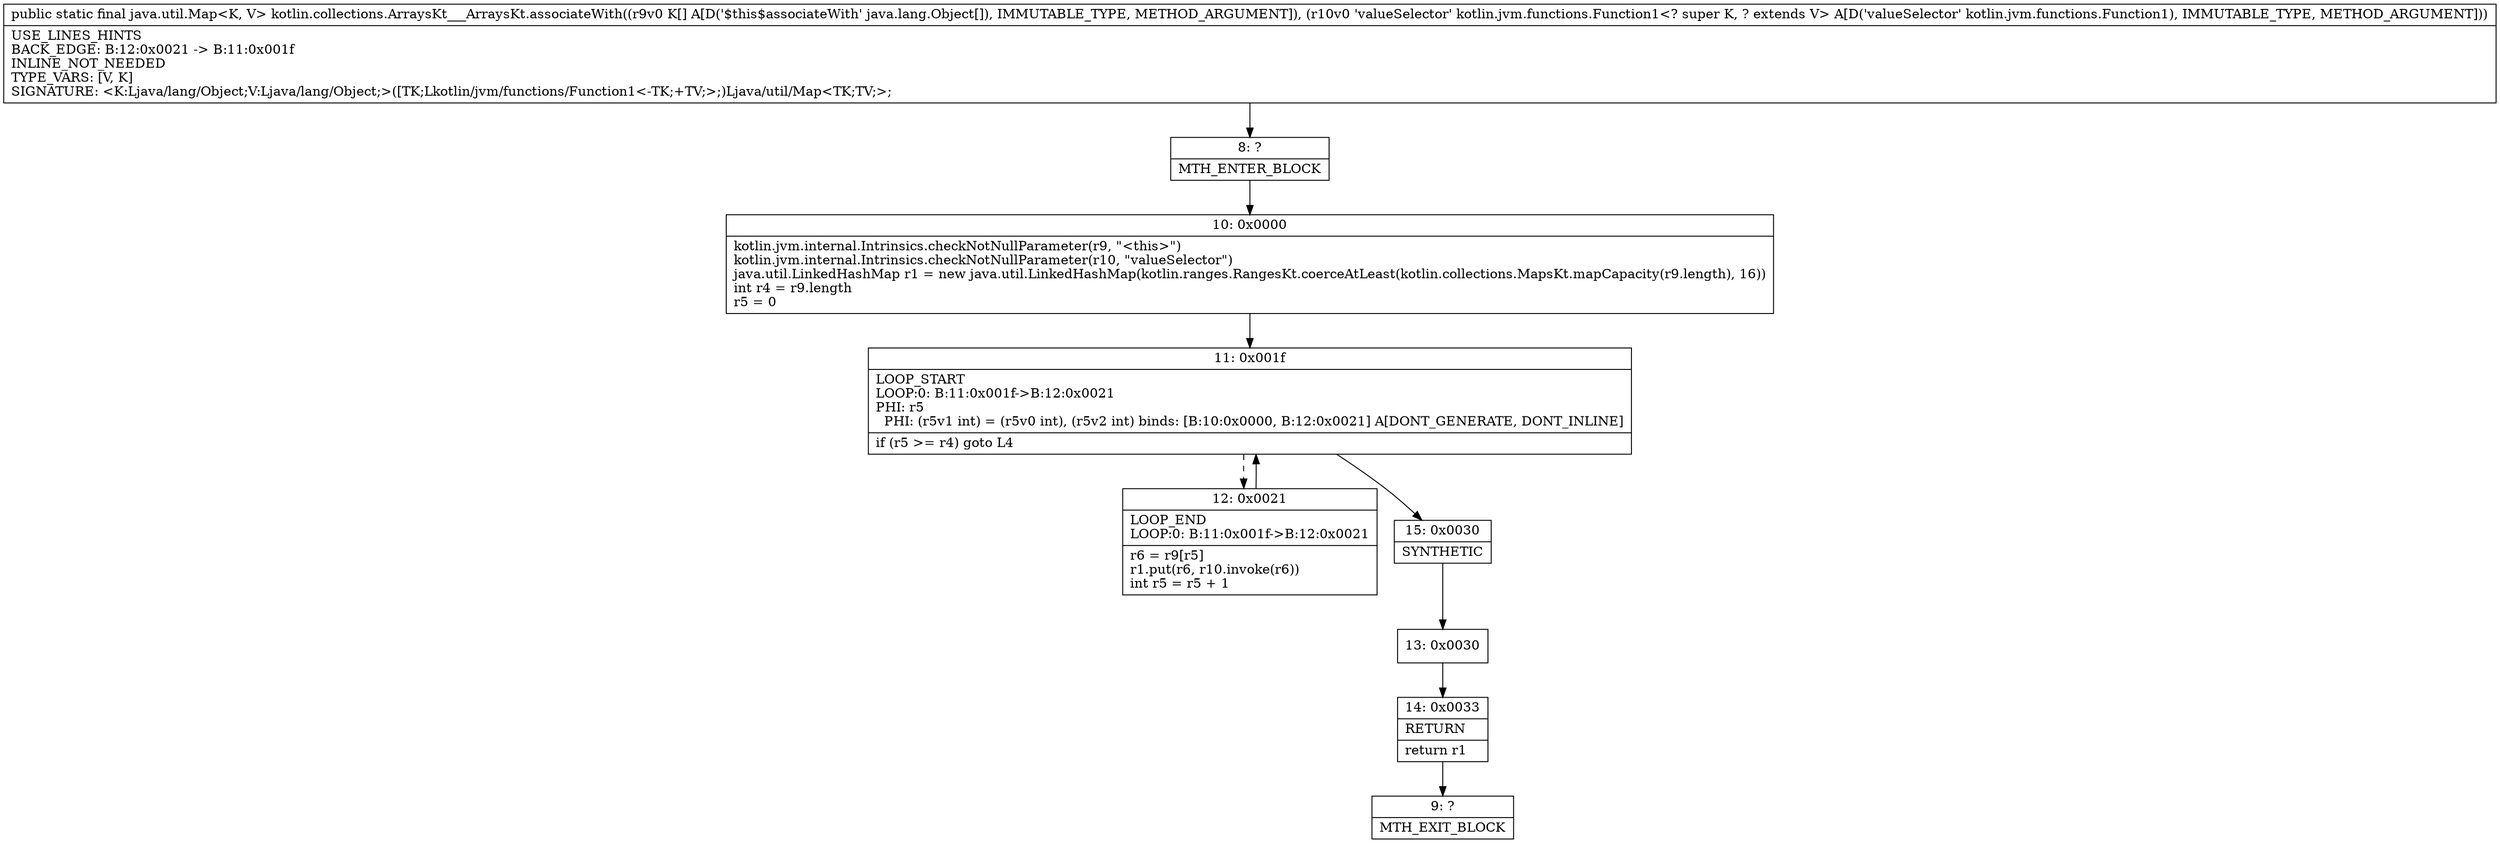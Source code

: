 digraph "CFG forkotlin.collections.ArraysKt___ArraysKt.associateWith([Ljava\/lang\/Object;Lkotlin\/jvm\/functions\/Function1;)Ljava\/util\/Map;" {
Node_8 [shape=record,label="{8\:\ ?|MTH_ENTER_BLOCK\l}"];
Node_10 [shape=record,label="{10\:\ 0x0000|kotlin.jvm.internal.Intrinsics.checkNotNullParameter(r9, \"\<this\>\")\lkotlin.jvm.internal.Intrinsics.checkNotNullParameter(r10, \"valueSelector\")\ljava.util.LinkedHashMap r1 = new java.util.LinkedHashMap(kotlin.ranges.RangesKt.coerceAtLeast(kotlin.collections.MapsKt.mapCapacity(r9.length), 16))\lint r4 = r9.length\lr5 = 0\l}"];
Node_11 [shape=record,label="{11\:\ 0x001f|LOOP_START\lLOOP:0: B:11:0x001f\-\>B:12:0x0021\lPHI: r5 \l  PHI: (r5v1 int) = (r5v0 int), (r5v2 int) binds: [B:10:0x0000, B:12:0x0021] A[DONT_GENERATE, DONT_INLINE]\l|if (r5 \>= r4) goto L4\l}"];
Node_12 [shape=record,label="{12\:\ 0x0021|LOOP_END\lLOOP:0: B:11:0x001f\-\>B:12:0x0021\l|r6 = r9[r5]\lr1.put(r6, r10.invoke(r6))\lint r5 = r5 + 1\l}"];
Node_15 [shape=record,label="{15\:\ 0x0030|SYNTHETIC\l}"];
Node_13 [shape=record,label="{13\:\ 0x0030}"];
Node_14 [shape=record,label="{14\:\ 0x0033|RETURN\l|return r1\l}"];
Node_9 [shape=record,label="{9\:\ ?|MTH_EXIT_BLOCK\l}"];
MethodNode[shape=record,label="{public static final java.util.Map\<K, V\> kotlin.collections.ArraysKt___ArraysKt.associateWith((r9v0 K[] A[D('$this$associateWith' java.lang.Object[]), IMMUTABLE_TYPE, METHOD_ARGUMENT]), (r10v0 'valueSelector' kotlin.jvm.functions.Function1\<? super K, ? extends V\> A[D('valueSelector' kotlin.jvm.functions.Function1), IMMUTABLE_TYPE, METHOD_ARGUMENT]))  | USE_LINES_HINTS\lBACK_EDGE: B:12:0x0021 \-\> B:11:0x001f\lINLINE_NOT_NEEDED\lTYPE_VARS: [V, K]\lSIGNATURE: \<K:Ljava\/lang\/Object;V:Ljava\/lang\/Object;\>([TK;Lkotlin\/jvm\/functions\/Function1\<\-TK;+TV;\>;)Ljava\/util\/Map\<TK;TV;\>;\l}"];
MethodNode -> Node_8;Node_8 -> Node_10;
Node_10 -> Node_11;
Node_11 -> Node_12[style=dashed];
Node_11 -> Node_15;
Node_12 -> Node_11;
Node_15 -> Node_13;
Node_13 -> Node_14;
Node_14 -> Node_9;
}

